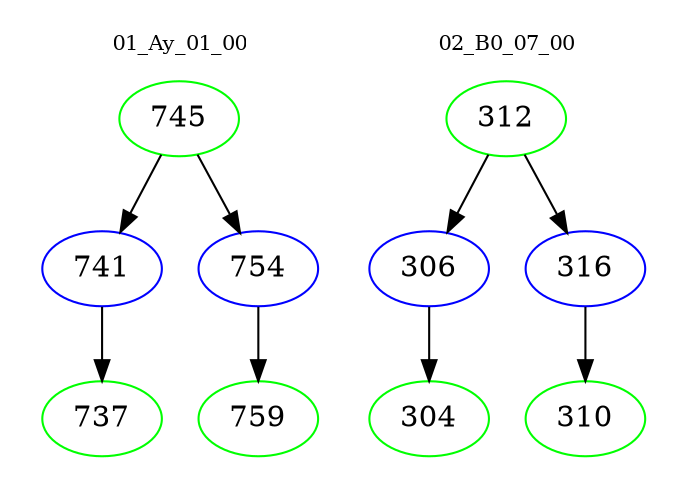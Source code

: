 digraph{
subgraph cluster_0 {
color = white
label = "01_Ay_01_00";
fontsize=10;
T0_745 [label="745", color="green"]
T0_745 -> T0_741 [color="black"]
T0_741 [label="741", color="blue"]
T0_741 -> T0_737 [color="black"]
T0_737 [label="737", color="green"]
T0_745 -> T0_754 [color="black"]
T0_754 [label="754", color="blue"]
T0_754 -> T0_759 [color="black"]
T0_759 [label="759", color="green"]
}
subgraph cluster_1 {
color = white
label = "02_B0_07_00";
fontsize=10;
T1_312 [label="312", color="green"]
T1_312 -> T1_306 [color="black"]
T1_306 [label="306", color="blue"]
T1_306 -> T1_304 [color="black"]
T1_304 [label="304", color="green"]
T1_312 -> T1_316 [color="black"]
T1_316 [label="316", color="blue"]
T1_316 -> T1_310 [color="black"]
T1_310 [label="310", color="green"]
}
}
